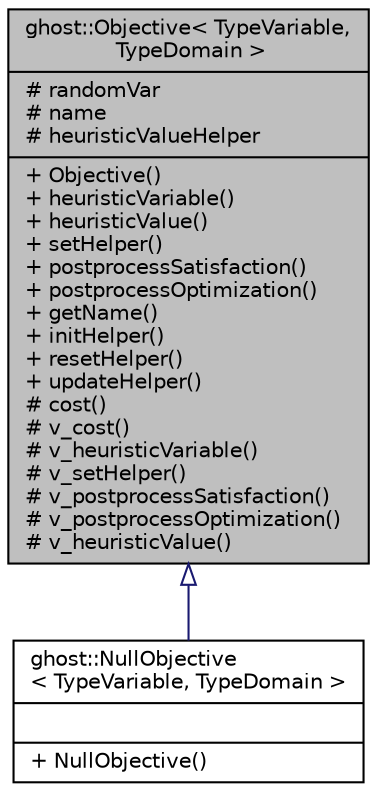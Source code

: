 digraph "ghost::Objective&lt; TypeVariable, TypeDomain &gt;"
{
  edge [fontname="Helvetica",fontsize="10",labelfontname="Helvetica",labelfontsize="10"];
  node [fontname="Helvetica",fontsize="10",shape=record];
  Node1 [label="{ghost::Objective\< TypeVariable,\l TypeDomain \>\n|# randomVar\l# name\l# heuristicValueHelper\l|+ Objective()\l+ heuristicVariable()\l+ heuristicValue()\l+ setHelper()\l+ postprocessSatisfaction()\l+ postprocessOptimization()\l+ getName()\l+ initHelper()\l+ resetHelper()\l+ updateHelper()\l# cost()\l# v_cost()\l# v_heuristicVariable()\l# v_setHelper()\l# v_postprocessSatisfaction()\l# v_postprocessOptimization()\l# v_heuristicValue()\l}",height=0.2,width=0.4,color="black", fillcolor="grey75", style="filled" fontcolor="black"];
  Node1 -> Node2 [dir="back",color="midnightblue",fontsize="10",style="solid",arrowtail="onormal",fontname="Helvetica"];
  Node2 [label="{ghost::NullObjective\l\< TypeVariable, TypeDomain \>\n||+ NullObjective()\l}",height=0.2,width=0.4,color="black", fillcolor="white", style="filled",URL="$classghost_1_1NullObjective.html"];
}
